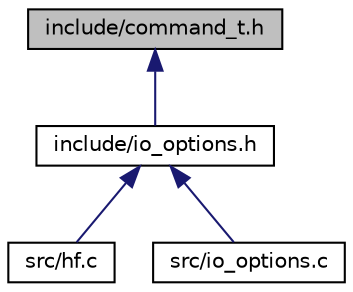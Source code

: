 digraph "include/command_t.h"
{
  edge [fontname="Helvetica",fontsize="10",labelfontname="Helvetica",labelfontsize="10"];
  node [fontname="Helvetica",fontsize="10",shape=record];
  Node1 [label="include/command_t.h",height=0.2,width=0.4,color="black", fillcolor="grey75", style="filled" fontcolor="black"];
  Node1 -> Node2 [dir="back",color="midnightblue",fontsize="10",style="solid",fontname="Helvetica"];
  Node2 [label="include/io_options.h",height=0.2,width=0.4,color="black", fillcolor="white", style="filled",URL="$io__options_8h.html",tooltip="tools for parse console arguments "];
  Node2 -> Node3 [dir="back",color="midnightblue",fontsize="10",style="solid",fontname="Helvetica"];
  Node3 [label="src/hf.c",height=0.2,width=0.4,color="black", fillcolor="white", style="filled",URL="$hf_8c.html",tooltip="Main function. "];
  Node2 -> Node4 [dir="back",color="midnightblue",fontsize="10",style="solid",fontname="Helvetica"];
  Node4 [label="src/io_options.c",height=0.2,width=0.4,color="black", fillcolor="white", style="filled",URL="$io__options_8c_source.html"];
}
